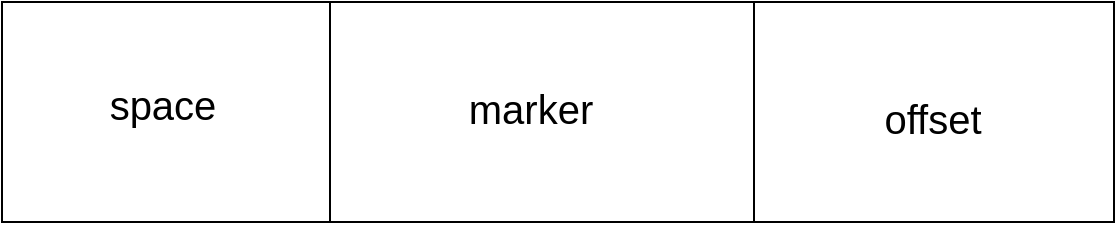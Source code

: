 <mxfile version="23.0.1" type="github">
  <diagram name="第 1 页" id="Rd7JN8WwoyUoOUmFZF-X">
    <mxGraphModel dx="1050" dy="541" grid="0" gridSize="10" guides="1" tooltips="1" connect="1" arrows="1" fold="1" page="1" pageScale="1" pageWidth="827" pageHeight="1169" math="0" shadow="0">
      <root>
        <mxCell id="0" />
        <mxCell id="1" parent="0" />
        <mxCell id="6mNbTfdkTmxmkHKwInug-1" value="" style="rounded=0;whiteSpace=wrap;html=1;" vertex="1" parent="1">
          <mxGeometry x="163" y="224" width="556" height="110" as="geometry" />
        </mxCell>
        <mxCell id="6mNbTfdkTmxmkHKwInug-2" value="" style="endArrow=none;html=1;rounded=0;entryX=0.25;entryY=0;entryDx=0;entryDy=0;exitX=0.25;exitY=1;exitDx=0;exitDy=0;" edge="1" parent="1">
          <mxGeometry width="50" height="50" relative="1" as="geometry">
            <mxPoint x="327" y="334" as="sourcePoint" />
            <mxPoint x="327" y="224" as="targetPoint" />
          </mxGeometry>
        </mxCell>
        <mxCell id="6mNbTfdkTmxmkHKwInug-3" value="" style="endArrow=none;html=1;rounded=0;entryX=0.25;entryY=0;entryDx=0;entryDy=0;exitX=0.25;exitY=1;exitDx=0;exitDy=0;" edge="1" parent="1">
          <mxGeometry width="50" height="50" relative="1" as="geometry">
            <mxPoint x="539" y="334" as="sourcePoint" />
            <mxPoint x="539" y="224" as="targetPoint" />
          </mxGeometry>
        </mxCell>
        <mxCell id="6mNbTfdkTmxmkHKwInug-4" value="space" style="text;html=1;strokeColor=none;fillColor=none;align=center;verticalAlign=middle;whiteSpace=wrap;rounded=0;fontSize=20;" vertex="1" parent="1">
          <mxGeometry x="194" y="251" width="99" height="48" as="geometry" />
        </mxCell>
        <mxCell id="6mNbTfdkTmxmkHKwInug-5" value="marker" style="text;html=1;strokeColor=none;fillColor=none;align=center;verticalAlign=middle;whiteSpace=wrap;rounded=0;fontSize=20;" vertex="1" parent="1">
          <mxGeometry x="378" y="253" width="99" height="48" as="geometry" />
        </mxCell>
        <mxCell id="6mNbTfdkTmxmkHKwInug-6" value="offset" style="text;html=1;strokeColor=none;fillColor=none;align=center;verticalAlign=middle;whiteSpace=wrap;rounded=0;fontSize=20;" vertex="1" parent="1">
          <mxGeometry x="579" y="258" width="99" height="48" as="geometry" />
        </mxCell>
      </root>
    </mxGraphModel>
  </diagram>
</mxfile>
